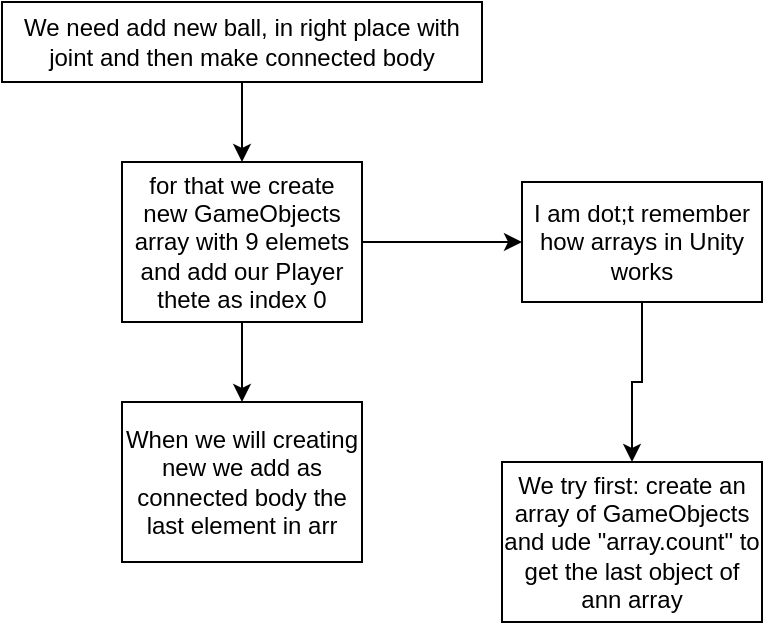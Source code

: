 <mxfile version="20.2.3" type="device"><diagram id="s3HmXGkmxtMB7_3OLNvG" name="Page-1"><mxGraphModel dx="782" dy="539" grid="1" gridSize="10" guides="1" tooltips="1" connect="1" arrows="1" fold="1" page="1" pageScale="1" pageWidth="850" pageHeight="1100" math="0" shadow="0"><root><mxCell id="0"/><mxCell id="1" parent="0"/><mxCell id="x_s6n99PLsLJvL2qPgeJ-4" value="" style="edgeStyle=orthogonalEdgeStyle;rounded=0;orthogonalLoop=1;jettySize=auto;html=1;" edge="1" parent="1" source="x_s6n99PLsLJvL2qPgeJ-2" target="x_s6n99PLsLJvL2qPgeJ-3"><mxGeometry relative="1" as="geometry"/></mxCell><mxCell id="x_s6n99PLsLJvL2qPgeJ-2" value="We need add new ball, in right place with joint and then make connected body" style="rounded=0;whiteSpace=wrap;html=1;" vertex="1" parent="1"><mxGeometry x="270" y="50" width="240" height="40" as="geometry"/></mxCell><mxCell id="x_s6n99PLsLJvL2qPgeJ-6" value="" style="edgeStyle=orthogonalEdgeStyle;rounded=0;orthogonalLoop=1;jettySize=auto;html=1;" edge="1" parent="1" source="x_s6n99PLsLJvL2qPgeJ-3" target="x_s6n99PLsLJvL2qPgeJ-5"><mxGeometry relative="1" as="geometry"/></mxCell><mxCell id="x_s6n99PLsLJvL2qPgeJ-10" value="" style="edgeStyle=orthogonalEdgeStyle;rounded=0;orthogonalLoop=1;jettySize=auto;html=1;" edge="1" parent="1" source="x_s6n99PLsLJvL2qPgeJ-3" target="x_s6n99PLsLJvL2qPgeJ-9"><mxGeometry relative="1" as="geometry"/></mxCell><mxCell id="x_s6n99PLsLJvL2qPgeJ-3" value="for that we create new GameObjects array with 9 elemets&lt;br&gt;and add our Player thete as index 0" style="whiteSpace=wrap;html=1;rounded=0;" vertex="1" parent="1"><mxGeometry x="330" y="130" width="120" height="80" as="geometry"/></mxCell><mxCell id="x_s6n99PLsLJvL2qPgeJ-5" value="When we will creating new we add as connected body the last element in arr" style="whiteSpace=wrap;html=1;rounded=0;" vertex="1" parent="1"><mxGeometry x="330" y="250" width="120" height="80" as="geometry"/></mxCell><mxCell id="x_s6n99PLsLJvL2qPgeJ-12" value="" style="edgeStyle=orthogonalEdgeStyle;rounded=0;orthogonalLoop=1;jettySize=auto;html=1;" edge="1" parent="1" source="x_s6n99PLsLJvL2qPgeJ-9" target="x_s6n99PLsLJvL2qPgeJ-11"><mxGeometry relative="1" as="geometry"/></mxCell><mxCell id="x_s6n99PLsLJvL2qPgeJ-9" value="I am dot;t remember how arrays in Unity works" style="whiteSpace=wrap;html=1;rounded=0;" vertex="1" parent="1"><mxGeometry x="530" y="140" width="120" height="60" as="geometry"/></mxCell><mxCell id="x_s6n99PLsLJvL2qPgeJ-11" value="We try first: create an array of GameObjects and ude &quot;array.count&quot; to get the last object of ann array" style="whiteSpace=wrap;html=1;rounded=0;" vertex="1" parent="1"><mxGeometry x="520" y="280" width="130" height="80" as="geometry"/></mxCell></root></mxGraphModel></diagram></mxfile>